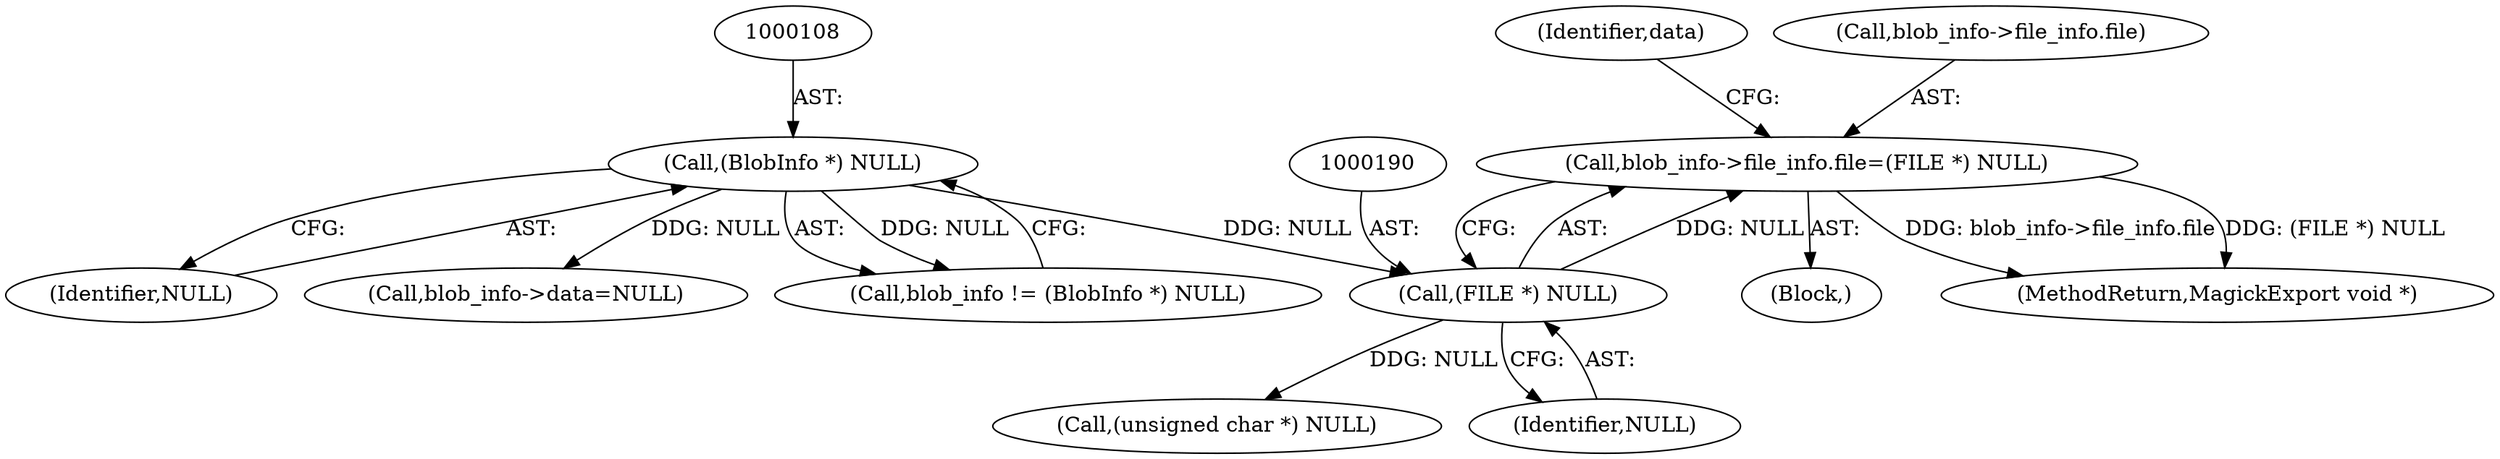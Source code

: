 digraph "0_ImageMagick6_c5d012a46ae22be9444326aa37969a3f75daa3ba@pointer" {
"1000183" [label="(Call,blob_info->file_info.file=(FILE *) NULL)"];
"1000189" [label="(Call,(FILE *) NULL)"];
"1000107" [label="(Call,(BlobInfo *) NULL)"];
"1000102" [label="(Block,)"];
"1000201" [label="(Call,(unsigned char *) NULL)"];
"1000109" [label="(Identifier,NULL)"];
"1000189" [label="(Call,(FILE *) NULL)"];
"1000107" [label="(Call,(BlobInfo *) NULL)"];
"1000138" [label="(Call,blob_info->data=NULL)"];
"1000191" [label="(Identifier,NULL)"];
"1000193" [label="(Identifier,data)"];
"1000105" [label="(Call,blob_info != (BlobInfo *) NULL)"];
"1000220" [label="(MethodReturn,MagickExport void *)"];
"1000183" [label="(Call,blob_info->file_info.file=(FILE *) NULL)"];
"1000184" [label="(Call,blob_info->file_info.file)"];
"1000183" -> "1000102"  [label="AST: "];
"1000183" -> "1000189"  [label="CFG: "];
"1000184" -> "1000183"  [label="AST: "];
"1000189" -> "1000183"  [label="AST: "];
"1000193" -> "1000183"  [label="CFG: "];
"1000183" -> "1000220"  [label="DDG: blob_info->file_info.file"];
"1000183" -> "1000220"  [label="DDG: (FILE *) NULL"];
"1000189" -> "1000183"  [label="DDG: NULL"];
"1000189" -> "1000191"  [label="CFG: "];
"1000190" -> "1000189"  [label="AST: "];
"1000191" -> "1000189"  [label="AST: "];
"1000107" -> "1000189"  [label="DDG: NULL"];
"1000189" -> "1000201"  [label="DDG: NULL"];
"1000107" -> "1000105"  [label="AST: "];
"1000107" -> "1000109"  [label="CFG: "];
"1000108" -> "1000107"  [label="AST: "];
"1000109" -> "1000107"  [label="AST: "];
"1000105" -> "1000107"  [label="CFG: "];
"1000107" -> "1000105"  [label="DDG: NULL"];
"1000107" -> "1000138"  [label="DDG: NULL"];
}
